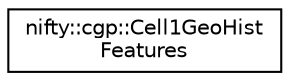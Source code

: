 digraph "Graphical Class Hierarchy"
{
  edge [fontname="Helvetica",fontsize="10",labelfontname="Helvetica",labelfontsize="10"];
  node [fontname="Helvetica",fontsize="10",shape=record];
  rankdir="LR";
  Node1 [label="nifty::cgp::Cell1GeoHist\lFeatures",height=0.2,width=0.4,color="black", fillcolor="white", style="filled",URL="$classnifty_1_1cgp_1_1Cell1GeoHistFeatures.html"];
}
